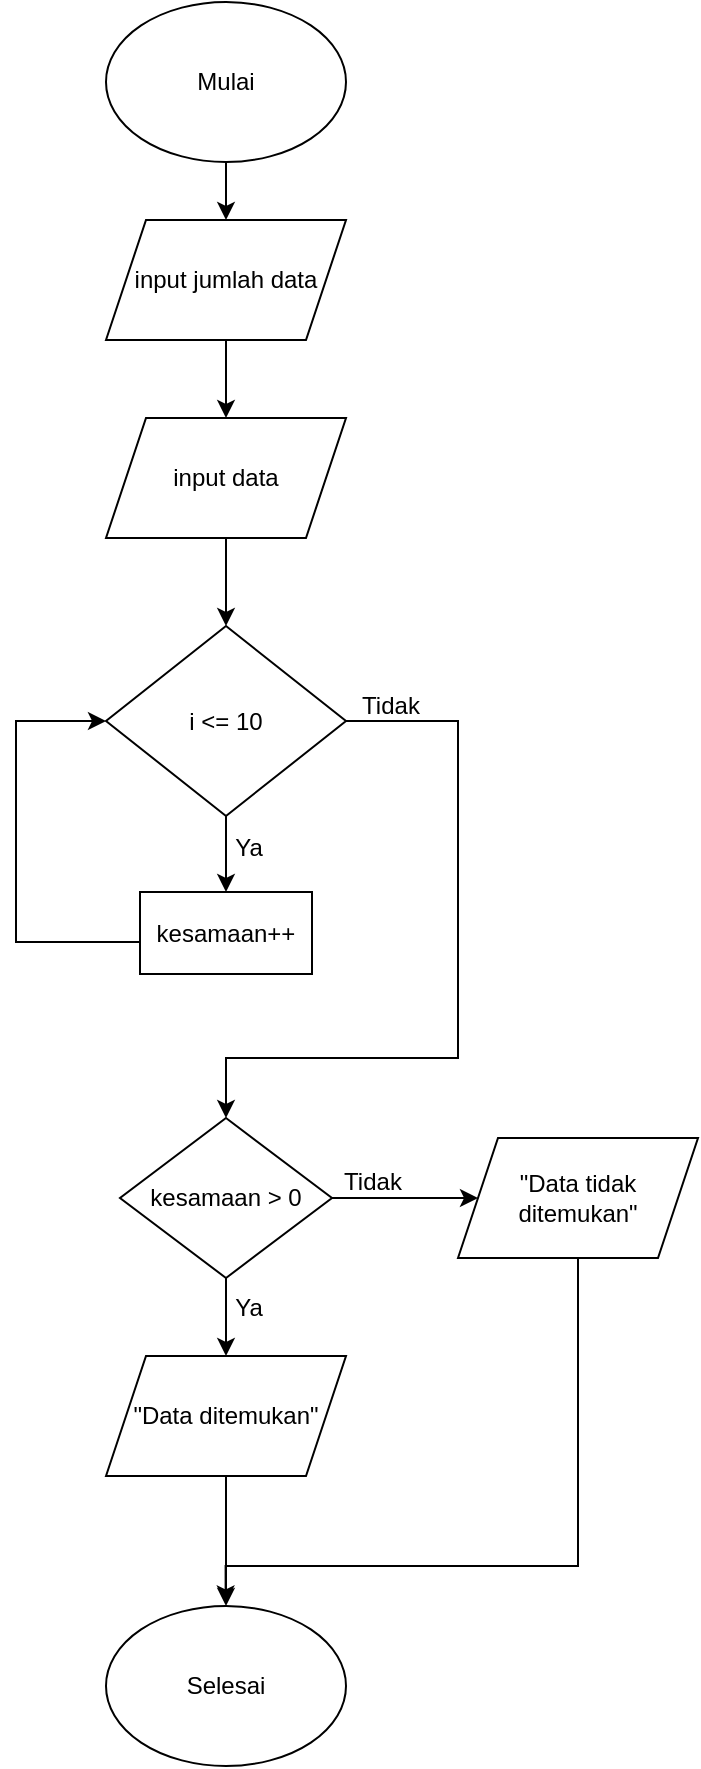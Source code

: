 <mxfile version="20.1.1" type="device"><diagram id="C5RBs43oDa-KdzZeNtuy" name="Page-1"><mxGraphModel dx="1203" dy="658" grid="0" gridSize="10" guides="1" tooltips="1" connect="1" arrows="1" fold="1" page="1" pageScale="1" pageWidth="827" pageHeight="1169" background="none" math="0" shadow="0"><root><mxCell id="WIyWlLk6GJQsqaUBKTNV-0"/><mxCell id="WIyWlLk6GJQsqaUBKTNV-1" parent="WIyWlLk6GJQsqaUBKTNV-0"/><mxCell id="hzpxv0XgYheTF6u5_9WX-3" style="edgeStyle=orthogonalEdgeStyle;rounded=0;orthogonalLoop=1;jettySize=auto;html=1;exitX=0.5;exitY=1;exitDx=0;exitDy=0;entryX=0.5;entryY=0;entryDx=0;entryDy=0;" edge="1" parent="WIyWlLk6GJQsqaUBKTNV-1" source="3hSA0QBY6mWNYGqIaOUt-0" target="3hSA0QBY6mWNYGqIaOUt-1"><mxGeometry relative="1" as="geometry"/></mxCell><mxCell id="3hSA0QBY6mWNYGqIaOUt-0" value="Mulai" style="ellipse;whiteSpace=wrap;html=1;" parent="WIyWlLk6GJQsqaUBKTNV-1" vertex="1"><mxGeometry x="370" y="10" width="120" height="80" as="geometry"/></mxCell><mxCell id="hzpxv0XgYheTF6u5_9WX-4" style="edgeStyle=orthogonalEdgeStyle;rounded=0;orthogonalLoop=1;jettySize=auto;html=1;exitX=0.5;exitY=1;exitDx=0;exitDy=0;entryX=0.5;entryY=0;entryDx=0;entryDy=0;" edge="1" parent="WIyWlLk6GJQsqaUBKTNV-1" source="3hSA0QBY6mWNYGqIaOUt-1" target="3hSA0QBY6mWNYGqIaOUt-2"><mxGeometry relative="1" as="geometry"/></mxCell><mxCell id="3hSA0QBY6mWNYGqIaOUt-1" value="input jumlah data" style="shape=parallelogram;perimeter=parallelogramPerimeter;whiteSpace=wrap;html=1;fixedSize=1;" parent="WIyWlLk6GJQsqaUBKTNV-1" vertex="1"><mxGeometry x="370" y="119" width="120" height="60" as="geometry"/></mxCell><mxCell id="hzpxv0XgYheTF6u5_9WX-5" style="edgeStyle=orthogonalEdgeStyle;rounded=0;orthogonalLoop=1;jettySize=auto;html=1;exitX=0.5;exitY=1;exitDx=0;exitDy=0;entryX=0.5;entryY=0;entryDx=0;entryDy=0;" edge="1" parent="WIyWlLk6GJQsqaUBKTNV-1" source="3hSA0QBY6mWNYGqIaOUt-2" target="3hSA0QBY6mWNYGqIaOUt-6"><mxGeometry relative="1" as="geometry"/></mxCell><mxCell id="3hSA0QBY6mWNYGqIaOUt-2" value="input data" style="shape=parallelogram;perimeter=parallelogramPerimeter;whiteSpace=wrap;html=1;fixedSize=1;" parent="WIyWlLk6GJQsqaUBKTNV-1" vertex="1"><mxGeometry x="370" y="218" width="120" height="60" as="geometry"/></mxCell><mxCell id="hzpxv0XgYheTF6u5_9WX-6" style="edgeStyle=orthogonalEdgeStyle;rounded=0;orthogonalLoop=1;jettySize=auto;html=1;exitX=0.5;exitY=1;exitDx=0;exitDy=0;entryX=0.5;entryY=0;entryDx=0;entryDy=0;" edge="1" parent="WIyWlLk6GJQsqaUBKTNV-1" source="3hSA0QBY6mWNYGqIaOUt-6" target="hzpxv0XgYheTF6u5_9WX-1"><mxGeometry relative="1" as="geometry"/></mxCell><mxCell id="hzpxv0XgYheTF6u5_9WX-8" style="edgeStyle=orthogonalEdgeStyle;rounded=0;orthogonalLoop=1;jettySize=auto;html=1;exitX=1;exitY=0.5;exitDx=0;exitDy=0;entryX=0.5;entryY=0;entryDx=0;entryDy=0;" edge="1" parent="WIyWlLk6GJQsqaUBKTNV-1" source="3hSA0QBY6mWNYGqIaOUt-6" target="hzpxv0XgYheTF6u5_9WX-2"><mxGeometry relative="1" as="geometry"><Array as="points"><mxPoint x="546" y="370"/><mxPoint x="546" y="538"/><mxPoint x="430" y="538"/></Array></mxGeometry></mxCell><mxCell id="3hSA0QBY6mWNYGqIaOUt-6" value="i &amp;lt;= 10" style="rhombus;whiteSpace=wrap;html=1;" parent="WIyWlLk6GJQsqaUBKTNV-1" vertex="1"><mxGeometry x="370" y="322" width="120" height="95" as="geometry"/></mxCell><mxCell id="hzpxv0XgYheTF6u5_9WX-17" style="edgeStyle=orthogonalEdgeStyle;rounded=0;orthogonalLoop=1;jettySize=auto;html=1;exitX=0.5;exitY=1;exitDx=0;exitDy=0;" edge="1" parent="WIyWlLk6GJQsqaUBKTNV-1" source="3hSA0QBY6mWNYGqIaOUt-7"><mxGeometry relative="1" as="geometry"><mxPoint x="429.821" y="810.718" as="targetPoint"/><Array as="points"><mxPoint x="606" y="792"/><mxPoint x="430" y="792"/></Array></mxGeometry></mxCell><mxCell id="3hSA0QBY6mWNYGqIaOUt-7" value="&quot;Data tidak ditemukan&quot;" style="shape=parallelogram;perimeter=parallelogramPerimeter;whiteSpace=wrap;html=1;fixedSize=1;" parent="WIyWlLk6GJQsqaUBKTNV-1" vertex="1"><mxGeometry x="546" y="578" width="120" height="60" as="geometry"/></mxCell><mxCell id="hzpxv0XgYheTF6u5_9WX-11" style="edgeStyle=orthogonalEdgeStyle;rounded=0;orthogonalLoop=1;jettySize=auto;html=1;exitX=0.5;exitY=1;exitDx=0;exitDy=0;entryX=0.5;entryY=0;entryDx=0;entryDy=0;" edge="1" parent="WIyWlLk6GJQsqaUBKTNV-1" source="3hSA0QBY6mWNYGqIaOUt-8" target="3hSA0QBY6mWNYGqIaOUt-9"><mxGeometry relative="1" as="geometry"/></mxCell><mxCell id="3hSA0QBY6mWNYGqIaOUt-8" value="&quot;Data ditemukan&quot;" style="shape=parallelogram;perimeter=parallelogramPerimeter;whiteSpace=wrap;html=1;fixedSize=1;" parent="WIyWlLk6GJQsqaUBKTNV-1" vertex="1"><mxGeometry x="370" y="687" width="120" height="60" as="geometry"/></mxCell><mxCell id="3hSA0QBY6mWNYGqIaOUt-9" value="Selesai" style="ellipse;whiteSpace=wrap;html=1;" parent="WIyWlLk6GJQsqaUBKTNV-1" vertex="1"><mxGeometry x="370" y="812" width="120" height="80" as="geometry"/></mxCell><mxCell id="hzpxv0XgYheTF6u5_9WX-7" style="edgeStyle=orthogonalEdgeStyle;rounded=0;orthogonalLoop=1;jettySize=auto;html=1;exitX=0;exitY=0.5;exitDx=0;exitDy=0;entryX=0;entryY=0.5;entryDx=0;entryDy=0;" edge="1" parent="WIyWlLk6GJQsqaUBKTNV-1" source="hzpxv0XgYheTF6u5_9WX-1" target="3hSA0QBY6mWNYGqIaOUt-6"><mxGeometry relative="1" as="geometry"><Array as="points"><mxPoint x="387" y="480"/><mxPoint x="325" y="480"/><mxPoint x="325" y="370"/></Array></mxGeometry></mxCell><mxCell id="hzpxv0XgYheTF6u5_9WX-1" value="kesamaan++" style="rounded=0;whiteSpace=wrap;html=1;" vertex="1" parent="WIyWlLk6GJQsqaUBKTNV-1"><mxGeometry x="387" y="455" width="86" height="41" as="geometry"/></mxCell><mxCell id="hzpxv0XgYheTF6u5_9WX-9" style="edgeStyle=orthogonalEdgeStyle;rounded=0;orthogonalLoop=1;jettySize=auto;html=1;exitX=0.5;exitY=1;exitDx=0;exitDy=0;entryX=0.5;entryY=0;entryDx=0;entryDy=0;" edge="1" parent="WIyWlLk6GJQsqaUBKTNV-1" source="hzpxv0XgYheTF6u5_9WX-2" target="3hSA0QBY6mWNYGqIaOUt-8"><mxGeometry relative="1" as="geometry"/></mxCell><mxCell id="hzpxv0XgYheTF6u5_9WX-10" style="edgeStyle=orthogonalEdgeStyle;rounded=0;orthogonalLoop=1;jettySize=auto;html=1;entryX=0;entryY=0.5;entryDx=0;entryDy=0;" edge="1" parent="WIyWlLk6GJQsqaUBKTNV-1" source="hzpxv0XgYheTF6u5_9WX-2" target="3hSA0QBY6mWNYGqIaOUt-7"><mxGeometry relative="1" as="geometry"/></mxCell><mxCell id="hzpxv0XgYheTF6u5_9WX-2" value="kesamaan &amp;gt; 0" style="rhombus;whiteSpace=wrap;html=1;" vertex="1" parent="WIyWlLk6GJQsqaUBKTNV-1"><mxGeometry x="377" y="568" width="106" height="80" as="geometry"/></mxCell><mxCell id="hzpxv0XgYheTF6u5_9WX-13" value="Tidak" style="text;html=1;align=center;verticalAlign=middle;resizable=0;points=[];autosize=1;strokeColor=none;fillColor=none;" vertex="1" parent="WIyWlLk6GJQsqaUBKTNV-1"><mxGeometry x="488" y="349" width="47" height="26" as="geometry"/></mxCell><mxCell id="hzpxv0XgYheTF6u5_9WX-14" value="Ya" style="text;html=1;align=center;verticalAlign=middle;resizable=0;points=[];autosize=1;strokeColor=none;fillColor=none;" vertex="1" parent="WIyWlLk6GJQsqaUBKTNV-1"><mxGeometry x="425" y="420" width="32" height="26" as="geometry"/></mxCell><mxCell id="hzpxv0XgYheTF6u5_9WX-15" value="Ya" style="text;html=1;align=center;verticalAlign=middle;resizable=0;points=[];autosize=1;strokeColor=none;fillColor=none;" vertex="1" parent="WIyWlLk6GJQsqaUBKTNV-1"><mxGeometry x="425" y="650" width="32" height="26" as="geometry"/></mxCell><mxCell id="hzpxv0XgYheTF6u5_9WX-16" value="Tidak" style="text;html=1;align=center;verticalAlign=middle;resizable=0;points=[];autosize=1;strokeColor=none;fillColor=none;" vertex="1" parent="WIyWlLk6GJQsqaUBKTNV-1"><mxGeometry x="479" y="587" width="47" height="26" as="geometry"/></mxCell></root></mxGraphModel></diagram></mxfile>